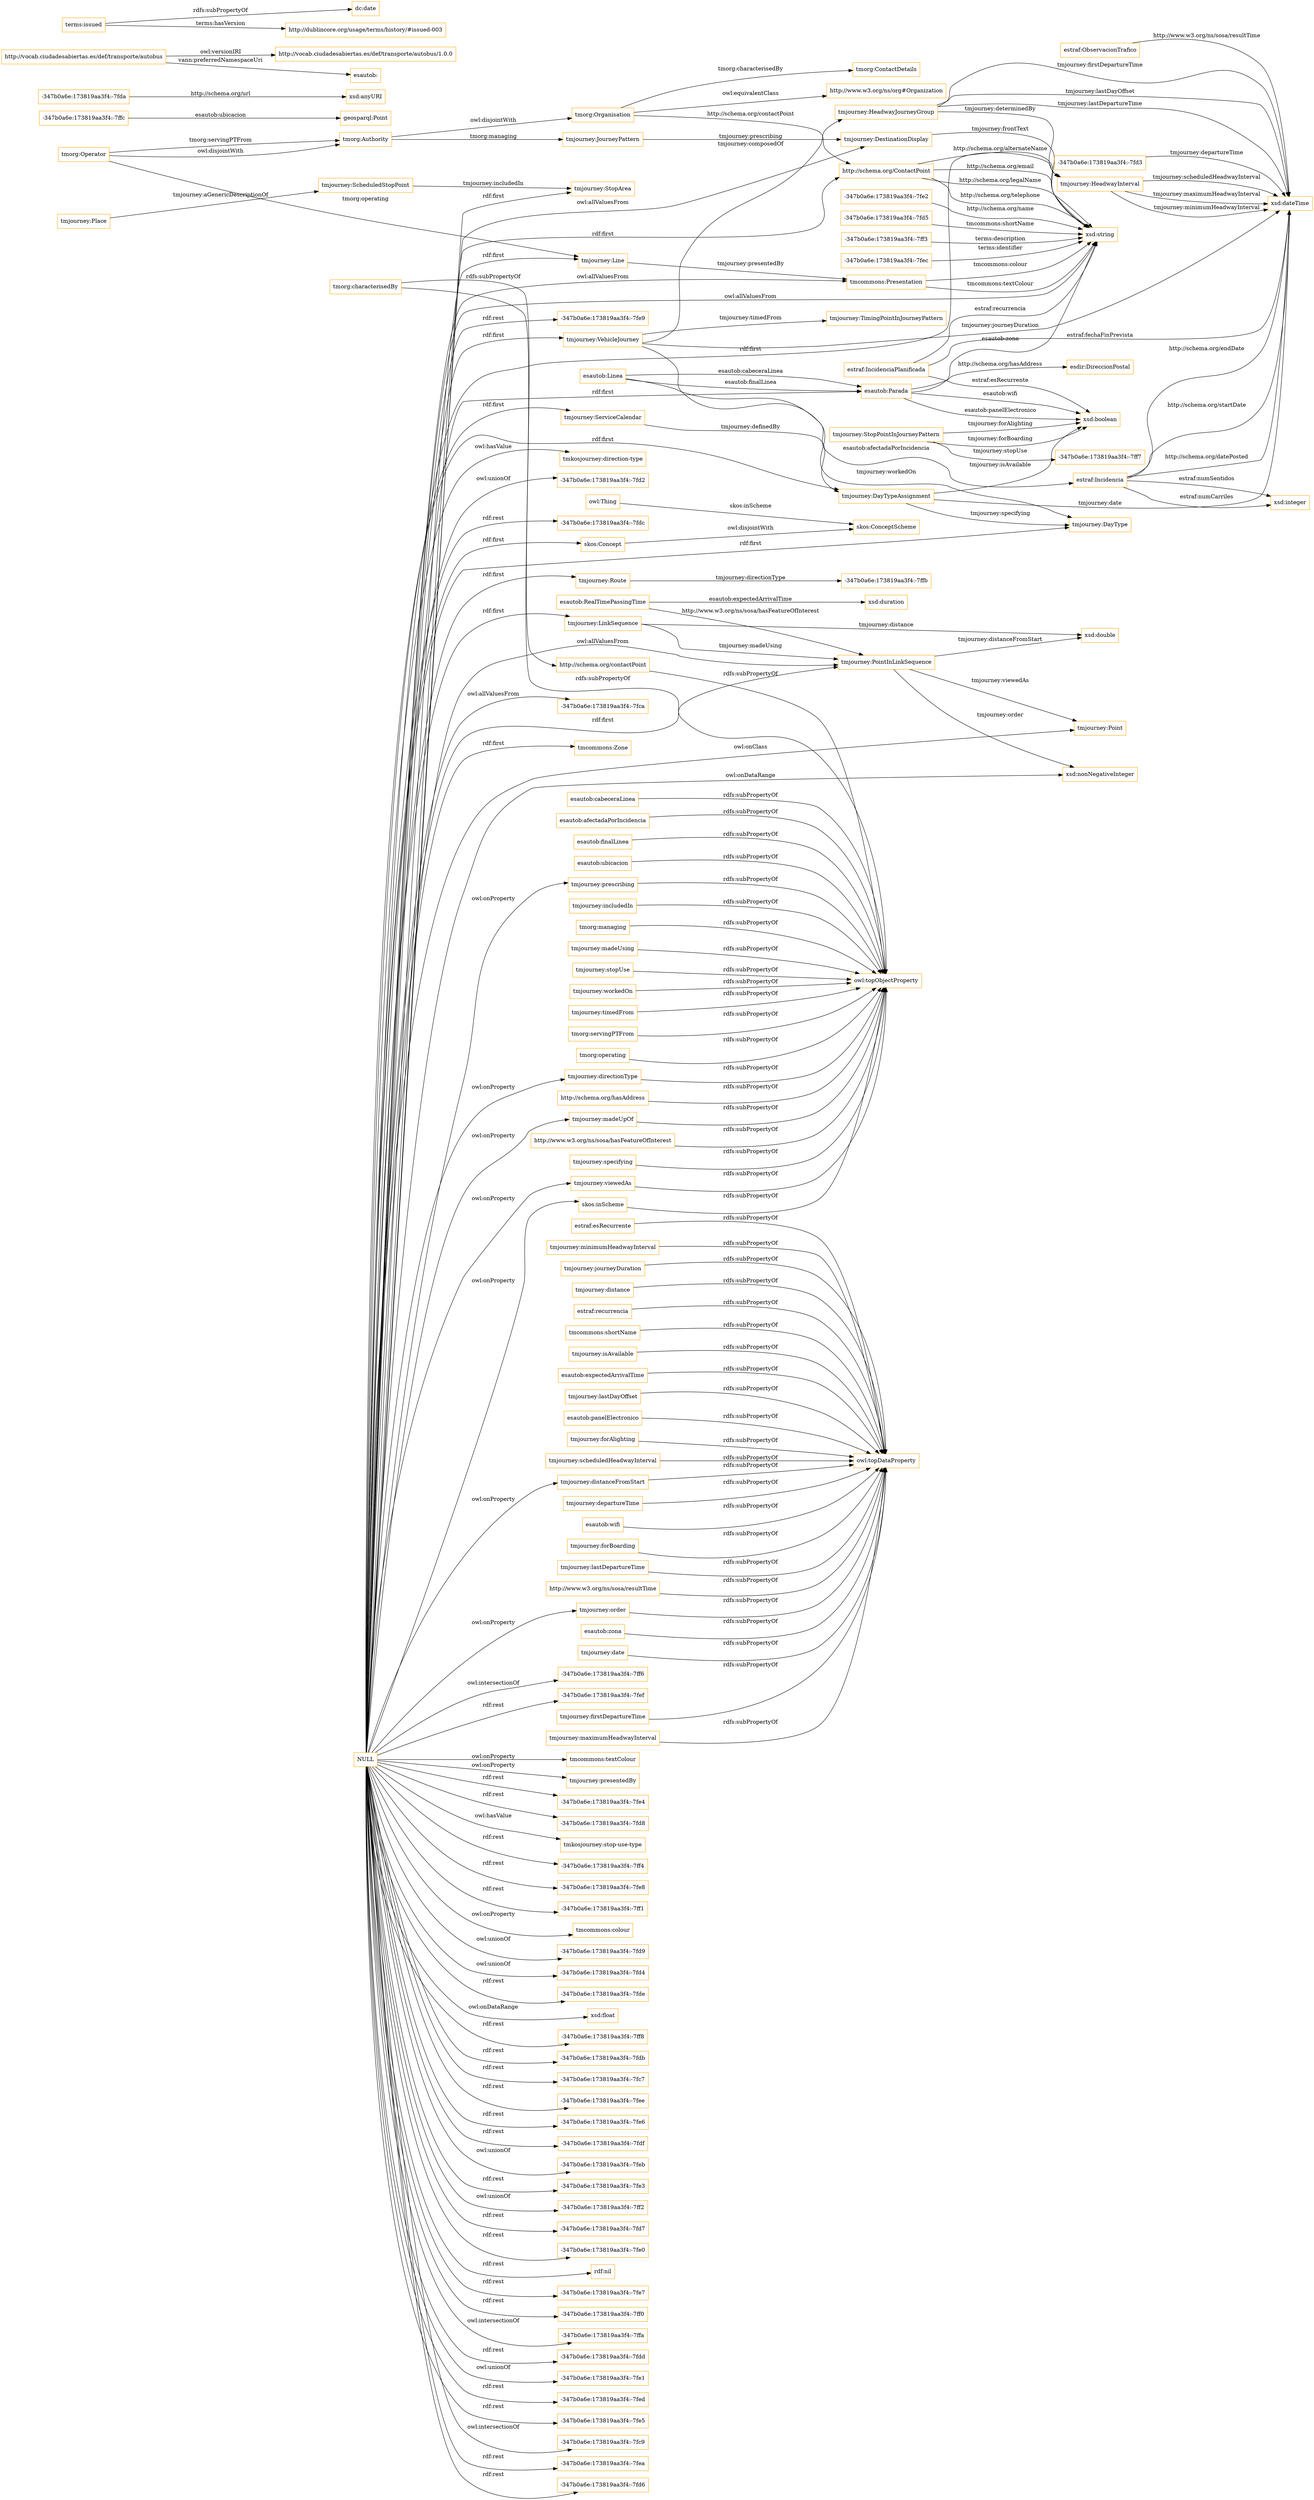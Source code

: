 digraph ar2dtool_diagram { 
rankdir=LR;
size="1501"
node [shape = rectangle, color="orange"]; "tmjourney:StopArea" "tmjourney:VehicleJourney" "tmcommons:Presentation" "tmjourney:Line" "-347b0a6e:173819aa3f4:-7fca" "esautob:Linea" "tmorg:ContactDetails" "geosparql:Point" "tmorg:Organisation" "tmjourney:DestinationDisplay" "http://schema.org/ContactPoint" "-347b0a6e:173819aa3f4:-7fe2" "tmjourney:JourneyPattern" "-347b0a6e:173819aa3f4:-7ffb" "tmjourney:Route" "-347b0a6e:173819aa3f4:-7fd5" "-347b0a6e:173819aa3f4:-7fda" "http://www.w3.org/ns/org#Organization" "tmjourney:HeadwayInterval" "skos:ConceptScheme" "esautob:RealTimePassingTime" "-347b0a6e:173819aa3f4:-7fd3" "tmcommons:Zone" "skos:Concept" "tmjourney:StopPointInJourneyPattern" "-347b0a6e:173819aa3f4:-7ff3" "tmjourney:TimingPointInJourneyPattern" "-347b0a6e:173819aa3f4:-7fec" "estraf:IncidenciaPlanificada" "tmorg:Authority" "estraf:Incidencia" "tmjourney:DayTypeAssignment" "tmjourney:HeadwayJourneyGroup" "tmjourney:ServiceCalendar" "esautob:Parada" "tmjourney:DayType" "tmjourney:PointInLinkSequence" "tmjourney:Point" "-347b0a6e:173819aa3f4:-7ff7" "tmjourney:LinkSequence" "tmjourney:ScheduledStopPoint" "tmorg:Operator" ; /*classes style*/
	"estraf:recurrencia" -> "owl:topDataProperty" [ label = "rdfs:subPropertyOf" ];
	"tmjourney:prescribing" -> "owl:topObjectProperty" [ label = "rdfs:subPropertyOf" ];
	"tmorg:Organisation" -> "http://www.w3.org/ns/org#Organization" [ label = "owl:equivalentClass" ];
	"http://vocab.ciudadesabiertas.es/def/transporte/autobus" -> "http://vocab.ciudadesabiertas.es/def/transporte/autobus/1.0.0" [ label = "owl:versionIRI" ];
	"http://vocab.ciudadesabiertas.es/def/transporte/autobus" -> "esautob:" [ label = "vann:preferredNamespaceUri" ];
	"tmcommons:shortName" -> "owl:topDataProperty" [ label = "rdfs:subPropertyOf" ];
	"tmjourney:directionType" -> "owl:topObjectProperty" [ label = "rdfs:subPropertyOf" ];
	"tmorg:Authority" -> "tmorg:Organisation" [ label = "owl:disjointWith" ];
	"tmorg:Operator" -> "tmorg:Authority" [ label = "owl:disjointWith" ];
	"tmjourney:isAvailable" -> "owl:topDataProperty" [ label = "rdfs:subPropertyOf" ];
	"tmjourney:workedOn" -> "owl:topObjectProperty" [ label = "rdfs:subPropertyOf" ];
	"esautob:expectedArrivalTime" -> "owl:topDataProperty" [ label = "rdfs:subPropertyOf" ];
	"tmjourney:timedFrom" -> "owl:topObjectProperty" [ label = "rdfs:subPropertyOf" ];
	"tmjourney:lastDayOffset" -> "owl:topDataProperty" [ label = "rdfs:subPropertyOf" ];
	"esautob:panelElectronico" -> "owl:topDataProperty" [ label = "rdfs:subPropertyOf" ];
	"tmjourney:forAlighting" -> "owl:topDataProperty" [ label = "rdfs:subPropertyOf" ];
	"tmjourney:scheduledHeadwayInterval" -> "owl:topDataProperty" [ label = "rdfs:subPropertyOf" ];
	"tmorg:servingPTFrom" -> "owl:topObjectProperty" [ label = "rdfs:subPropertyOf" ];
	"tmjourney:distanceFromStart" -> "owl:topDataProperty" [ label = "rdfs:subPropertyOf" ];
	"tmorg:operating" -> "owl:topObjectProperty" [ label = "rdfs:subPropertyOf" ];
	"tmjourney:madeUpOf" -> "owl:topObjectProperty" [ label = "rdfs:subPropertyOf" ];
	"tmjourney:departureTime" -> "owl:topDataProperty" [ label = "rdfs:subPropertyOf" ];
	"http://schema.org/hasAddress" -> "owl:topObjectProperty" [ label = "rdfs:subPropertyOf" ];
	"esautob:wifi" -> "owl:topDataProperty" [ label = "rdfs:subPropertyOf" ];
	"tmjourney:forBoarding" -> "owl:topDataProperty" [ label = "rdfs:subPropertyOf" ];
	"skos:Concept" -> "skos:ConceptScheme" [ label = "owl:disjointWith" ];
	"tmjourney:viewedAs" -> "owl:topObjectProperty" [ label = "rdfs:subPropertyOf" ];
	"tmjourney:lastDepartureTime" -> "owl:topDataProperty" [ label = "rdfs:subPropertyOf" ];
	"http://www.w3.org/ns/sosa/hasFeatureOfInterest" -> "owl:topObjectProperty" [ label = "rdfs:subPropertyOf" ];
	"tmjourney:specifying" -> "owl:topObjectProperty" [ label = "rdfs:subPropertyOf" ];
	"http://www.w3.org/ns/sosa/resultTime" -> "owl:topDataProperty" [ label = "rdfs:subPropertyOf" ];
	"skos:inScheme" -> "owl:topObjectProperty" [ label = "rdfs:subPropertyOf" ];
	"NULL" -> "tmjourney:HeadwayInterval" [ label = "rdf:first" ];
	"NULL" -> "tmcommons:textColour" [ label = "owl:onProperty" ];
	"NULL" -> "tmjourney:presentedBy" [ label = "owl:onProperty" ];
	"NULL" -> "-347b0a6e:173819aa3f4:-7fe4" [ label = "rdf:rest" ];
	"NULL" -> "-347b0a6e:173819aa3f4:-7fd8" [ label = "rdf:rest" ];
	"NULL" -> "skos:Concept" [ label = "rdf:first" ];
	"NULL" -> "tmjourney:directionType" [ label = "owl:onProperty" ];
	"NULL" -> "tmjourney:Point" [ label = "owl:onClass" ];
	"NULL" -> "tmkosjourney:stop-use-type" [ label = "owl:hasValue" ];
	"NULL" -> "tmjourney:LinkSequence" [ label = "rdf:first" ];
	"NULL" -> "tmjourney:VehicleJourney" [ label = "rdf:first" ];
	"NULL" -> "tmjourney:distanceFromStart" [ label = "owl:onProperty" ];
	"NULL" -> "-347b0a6e:173819aa3f4:-7ff4" [ label = "rdf:rest" ];
	"NULL" -> "tmjourney:StopArea" [ label = "rdf:first" ];
	"NULL" -> "-347b0a6e:173819aa3f4:-7fe8" [ label = "rdf:rest" ];
	"NULL" -> "tmjourney:viewedAs" [ label = "owl:onProperty" ];
	"NULL" -> "tmjourney:PointInLinkSequence" [ label = "owl:allValuesFrom" ];
	"NULL" -> "-347b0a6e:173819aa3f4:-7ff1" [ label = "rdf:rest" ];
	"NULL" -> "xsd:string" [ label = "owl:allValuesFrom" ];
	"NULL" -> "tmcommons:colour" [ label = "owl:onProperty" ];
	"NULL" -> "-347b0a6e:173819aa3f4:-7fd9" [ label = "owl:unionOf" ];
	"NULL" -> "-347b0a6e:173819aa3f4:-7fd4" [ label = "owl:unionOf" ];
	"NULL" -> "tmjourney:DestinationDisplay" [ label = "owl:allValuesFrom" ];
	"NULL" -> "-347b0a6e:173819aa3f4:-7fde" [ label = "rdf:rest" ];
	"NULL" -> "xsd:float" [ label = "owl:onDataRange" ];
	"NULL" -> "tmcommons:Presentation" [ label = "owl:allValuesFrom" ];
	"NULL" -> "tmjourney:ServiceCalendar" [ label = "rdf:first" ];
	"NULL" -> "-347b0a6e:173819aa3f4:-7ff8" [ label = "rdf:rest" ];
	"NULL" -> "tmjourney:DayTypeAssignment" [ label = "rdf:first" ];
	"NULL" -> "-347b0a6e:173819aa3f4:-7fdb" [ label = "rdf:rest" ];
	"NULL" -> "-347b0a6e:173819aa3f4:-7fc7" [ label = "rdf:rest" ];
	"NULL" -> "-347b0a6e:173819aa3f4:-7fee" [ label = "rdf:rest" ];
	"NULL" -> "-347b0a6e:173819aa3f4:-7fe6" [ label = "rdf:rest" ];
	"NULL" -> "-347b0a6e:173819aa3f4:-7fdf" [ label = "rdf:rest" ];
	"NULL" -> "-347b0a6e:173819aa3f4:-7feb" [ label = "owl:unionOf" ];
	"NULL" -> "-347b0a6e:173819aa3f4:-7fe3" [ label = "rdf:rest" ];
	"NULL" -> "-347b0a6e:173819aa3f4:-7ff2" [ label = "owl:unionOf" ];
	"NULL" -> "tmjourney:PointInLinkSequence" [ label = "rdf:first" ];
	"NULL" -> "-347b0a6e:173819aa3f4:-7fd7" [ label = "rdf:rest" ];
	"NULL" -> "-347b0a6e:173819aa3f4:-7fe0" [ label = "rdf:rest" ];
	"NULL" -> "tmjourney:madeUpOf" [ label = "owl:onProperty" ];
	"NULL" -> "rdf:nil" [ label = "rdf:rest" ];
	"NULL" -> "-347b0a6e:173819aa3f4:-7fe7" [ label = "rdf:rest" ];
	"NULL" -> "tmjourney:Line" [ label = "rdf:first" ];
	"NULL" -> "-347b0a6e:173819aa3f4:-7ff0" [ label = "rdf:rest" ];
	"NULL" -> "-347b0a6e:173819aa3f4:-7ffa" [ label = "owl:intersectionOf" ];
	"NULL" -> "http://schema.org/ContactPoint" [ label = "rdf:first" ];
	"NULL" -> "-347b0a6e:173819aa3f4:-7fdd" [ label = "rdf:rest" ];
	"NULL" -> "-347b0a6e:173819aa3f4:-7fe1" [ label = "owl:unionOf" ];
	"NULL" -> "tmjourney:order" [ label = "owl:onProperty" ];
	"NULL" -> "tmjourney:DayType" [ label = "rdf:first" ];
	"NULL" -> "tmcommons:Zone" [ label = "rdf:first" ];
	"NULL" -> "-347b0a6e:173819aa3f4:-7fed" [ label = "rdf:rest" ];
	"NULL" -> "-347b0a6e:173819aa3f4:-7fe5" [ label = "rdf:rest" ];
	"NULL" -> "tmjourney:Route" [ label = "rdf:first" ];
	"NULL" -> "-347b0a6e:173819aa3f4:-7fc9" [ label = "owl:intersectionOf" ];
	"NULL" -> "-347b0a6e:173819aa3f4:-7fea" [ label = "rdf:rest" ];
	"NULL" -> "-347b0a6e:173819aa3f4:-7fca" [ label = "owl:allValuesFrom" ];
	"NULL" -> "-347b0a6e:173819aa3f4:-7fd6" [ label = "rdf:rest" ];
	"NULL" -> "-347b0a6e:173819aa3f4:-7fe9" [ label = "rdf:rest" ];
	"NULL" -> "xsd:nonNegativeInteger" [ label = "owl:onDataRange" ];
	"NULL" -> "skos:inScheme" [ label = "owl:onProperty" ];
	"NULL" -> "tmkosjourney:direction-type" [ label = "owl:hasValue" ];
	"NULL" -> "-347b0a6e:173819aa3f4:-7fd2" [ label = "owl:unionOf" ];
	"NULL" -> "tmjourney:prescribing" [ label = "owl:onProperty" ];
	"NULL" -> "-347b0a6e:173819aa3f4:-7fdc" [ label = "rdf:rest" ];
	"NULL" -> "-347b0a6e:173819aa3f4:-7ff6" [ label = "owl:intersectionOf" ];
	"NULL" -> "esautob:Parada" [ label = "rdf:first" ];
	"NULL" -> "-347b0a6e:173819aa3f4:-7fef" [ label = "rdf:rest" ];
	"esautob:zona" -> "owl:topDataProperty" [ label = "rdfs:subPropertyOf" ];
	"tmorg:characterisedBy" -> "http://schema.org/contactPoint" [ label = "rdfs:subPropertyOf" ];
	"tmorg:characterisedBy" -> "owl:topObjectProperty" [ label = "rdfs:subPropertyOf" ];
	"esautob:cabeceraLinea" -> "owl:topObjectProperty" [ label = "rdfs:subPropertyOf" ];
	"tmjourney:date" -> "owl:topDataProperty" [ label = "rdfs:subPropertyOf" ];
	"tmjourney:firstDepartureTime" -> "owl:topDataProperty" [ label = "rdfs:subPropertyOf" ];
	"http://schema.org/contactPoint" -> "owl:topObjectProperty" [ label = "rdfs:subPropertyOf" ];
	"tmjourney:maximumHeadwayInterval" -> "owl:topDataProperty" [ label = "rdfs:subPropertyOf" ];
	"esautob:afectadaPorIncidencia" -> "owl:topObjectProperty" [ label = "rdfs:subPropertyOf" ];
	"esautob:finalLinea" -> "owl:topObjectProperty" [ label = "rdfs:subPropertyOf" ];
	"esautob:ubicacion" -> "owl:topObjectProperty" [ label = "rdfs:subPropertyOf" ];
	"terms:issued" -> "dc:date" [ label = "rdfs:subPropertyOf" ];
	"terms:issued" -> "http://dublincore.org/usage/terms/history/#issued-003" [ label = "terms:hasVersion" ];
	"tmjourney:includedIn" -> "owl:topObjectProperty" [ label = "rdfs:subPropertyOf" ];
	"estraf:esRecurrente" -> "owl:topDataProperty" [ label = "rdfs:subPropertyOf" ];
	"tmorg:managing" -> "owl:topObjectProperty" [ label = "rdfs:subPropertyOf" ];
	"tmjourney:minimumHeadwayInterval" -> "owl:topDataProperty" [ label = "rdfs:subPropertyOf" ];
	"tmjourney:order" -> "owl:topDataProperty" [ label = "rdfs:subPropertyOf" ];
	"tmjourney:journeyDuration" -> "owl:topDataProperty" [ label = "rdfs:subPropertyOf" ];
	"tmjourney:madeUsing" -> "owl:topObjectProperty" [ label = "rdfs:subPropertyOf" ];
	"tmjourney:distance" -> "owl:topDataProperty" [ label = "rdfs:subPropertyOf" ];
	"tmjourney:stopUse" -> "owl:topObjectProperty" [ label = "rdfs:subPropertyOf" ];
	"estraf:Incidencia" -> "xsd:dateTime" [ label = "http://schema.org/startDate" ];
	"http://schema.org/ContactPoint" -> "xsd:string" [ label = "http://schema.org/alternateName" ];
	"esautob:Linea" -> "esautob:Parada" [ label = "esautob:finalLinea" ];
	"tmjourney:DayTypeAssignment" -> "tmjourney:DayType" [ label = "tmjourney:specifying" ];
	"tmorg:Operator" -> "tmorg:Authority" [ label = "tmorg:servingPTFrom" ];
	"tmjourney:StopPointInJourneyPattern" -> "xsd:boolean" [ label = "tmjourney:forBoarding" ];
	"tmjourney:HeadwayJourneyGroup" -> "xsd:dateTime" [ label = "tmjourney:firstDepartureTime" ];
	"-347b0a6e:173819aa3f4:-7ff3" -> "xsd:string" [ label = "terms:description" ];
	"tmjourney:PointInLinkSequence" -> "tmjourney:Point" [ label = "tmjourney:viewedAs" ];
	"-347b0a6e:173819aa3f4:-7fda" -> "xsd:anyURI" [ label = "http://schema.org/url" ];
	"esautob:Linea" -> "estraf:Incidencia" [ label = "esautob:afectadaPorIncidencia" ];
	"owl:Thing" -> "skos:ConceptScheme" [ label = "skos:inScheme" ];
	"tmjourney:LinkSequence" -> "tmjourney:PointInLinkSequence" [ label = "tmjourney:madeUsing" ];
	"estraf:IncidenciaPlanificada" -> "xsd:dateTime" [ label = "estraf:fechaFinPrevista" ];
	"http://schema.org/ContactPoint" -> "xsd:string" [ label = "http://schema.org/email" ];
	"tmjourney:HeadwayJourneyGroup" -> "xsd:dateTime" [ label = "tmjourney:lastDayOffset" ];
	"estraf:Incidencia" -> "xsd:dateTime" [ label = "http://schema.org/datePosted" ];
	"tmjourney:HeadwayInterval" -> "xsd:dateTime" [ label = "tmjourney:minimumHeadwayInterval" ];
	"esautob:Linea" -> "esautob:Parada" [ label = "esautob:cabeceraLinea" ];
	"esautob:Parada" -> "xsd:string" [ label = "esautob:zona" ];
	"tmorg:Operator" -> "tmjourney:Line" [ label = "tmorg:operating" ];
	"esautob:RealTimePassingTime" -> "tmjourney:PointInLinkSequence" [ label = "http://www.w3.org/ns/sosa/hasFeatureOfInterest" ];
	"tmjourney:DestinationDisplay" -> "xsd:string" [ label = "tmjourney:frontText" ];
	"tmorg:Organisation" -> "http://schema.org/ContactPoint" [ label = "http://schema.org/contactPoint" ];
	"esautob:Parada" -> "xsd:boolean" [ label = "esautob:wifi" ];
	"estraf:Incidencia" -> "xsd:dateTime" [ label = "http://schema.org/endDate" ];
	"estraf:Incidencia" -> "xsd:integer" [ label = "estraf:numCarriles" ];
	"estraf:ObservacionTrafico" -> "xsd:dateTime" [ label = "http://www.w3.org/ns/sosa/resultTime" ];
	"tmjourney:ScheduledStopPoint" -> "tmjourney:StopArea" [ label = "tmjourney:includedIn" ];
	"tmjourney:DayTypeAssignment" -> "xsd:dateTime" [ label = "tmjourney:date" ];
	"esautob:Parada" -> "esdir:DireccionPostal" [ label = "http://schema.org/hasAddress" ];
	"tmjourney:Line" -> "tmcommons:Presentation" [ label = "tmjourney:presentedBy" ];
	"tmjourney:VehicleJourney" -> "tmjourney:DayType" [ label = "tmjourney:workedOn" ];
	"tmjourney:VehicleJourney" -> "xsd:dateTime" [ label = "tmjourney:journeyDuration" ];
	"tmjourney:StopPointInJourneyPattern" -> "xsd:boolean" [ label = "tmjourney:forAlighting" ];
	"-347b0a6e:173819aa3f4:-7fd3" -> "xsd:dateTime" [ label = "tmjourney:departureTime" ];
	"-347b0a6e:173819aa3f4:-7ffc" -> "geosparql:Point" [ label = "esautob:ubicacion" ];
	"tmjourney:HeadwayJourneyGroup" -> "tmjourney:HeadwayInterval" [ label = "tmjourney:determinedBy" ];
	"tmjourney:HeadwayInterval" -> "xsd:dateTime" [ label = "tmjourney:scheduledHeadwayInterval" ];
	"tmorg:Authority" -> "tmjourney:JourneyPattern" [ label = "tmorg:managing" ];
	"tmjourney:HeadwayJourneyGroup" -> "xsd:dateTime" [ label = "tmjourney:lastDepartureTime" ];
	"tmjourney:HeadwayInterval" -> "xsd:dateTime" [ label = "tmjourney:maximumHeadwayInterval" ];
	"tmjourney:Place" -> "tmjourney:ScheduledStopPoint" [ label = "tmjourney:aGenericDescriptionOf" ];
	"tmjourney:PointInLinkSequence" -> "xsd:double" [ label = "tmjourney:distanceFromStart" ];
	"tmjourney:StopPointInJourneyPattern" -> "-347b0a6e:173819aa3f4:-7ff7" [ label = "tmjourney:stopUse" ];
	"esautob:Parada" -> "xsd:boolean" [ label = "esautob:panelElectronico" ];
	"http://schema.org/ContactPoint" -> "xsd:string" [ label = "http://schema.org/legalName" ];
	"tmjourney:ServiceCalendar" -> "tmjourney:DayTypeAssignment" [ label = "tmjourney:definedBy" ];
	"tmjourney:LinkSequence" -> "xsd:double" [ label = "tmjourney:distance" ];
	"-347b0a6e:173819aa3f4:-7fe2" -> "xsd:string" [ label = "http://schema.org/name" ];
	"tmjourney:PointInLinkSequence" -> "xsd:nonNegativeInteger" [ label = "tmjourney:order" ];
	"tmjourney:VehicleJourney" -> "tmjourney:HeadwayJourneyGroup" [ label = "tmjourney:composedOf" ];
	"estraf:IncidenciaPlanificada" -> "xsd:string" [ label = "estraf:recurrencia" ];
	"tmjourney:JourneyPattern" -> "tmjourney:DestinationDisplay" [ label = "tmjourney:prescribing" ];
	"-347b0a6e:173819aa3f4:-7fec" -> "xsd:string" [ label = "terms:identifier" ];
	"esautob:RealTimePassingTime" -> "xsd:duration" [ label = "esautob:expectedArrivalTime" ];
	"tmjourney:VehicleJourney" -> "tmjourney:TimingPointInJourneyPattern" [ label = "tmjourney:timedFrom" ];
	"tmorg:Organisation" -> "tmorg:ContactDetails" [ label = "tmorg:characterisedBy" ];
	"estraf:Incidencia" -> "xsd:integer" [ label = "estraf:numSentidos" ];
	"tmjourney:DayTypeAssignment" -> "xsd:boolean" [ label = "tmjourney:isAvailable" ];
	"estraf:IncidenciaPlanificada" -> "xsd:boolean" [ label = "estraf:esRecurrente" ];
	"http://schema.org/ContactPoint" -> "xsd:string" [ label = "http://schema.org/telephone" ];
	"tmjourney:Route" -> "-347b0a6e:173819aa3f4:-7ffb" [ label = "tmjourney:directionType" ];
	"tmcommons:Presentation" -> "xsd:string" [ label = "tmcommons:textColour" ];
	"-347b0a6e:173819aa3f4:-7fd5" -> "xsd:string" [ label = "tmcommons:shortName" ];
	"tmcommons:Presentation" -> "xsd:string" [ label = "tmcommons:colour" ];

}
